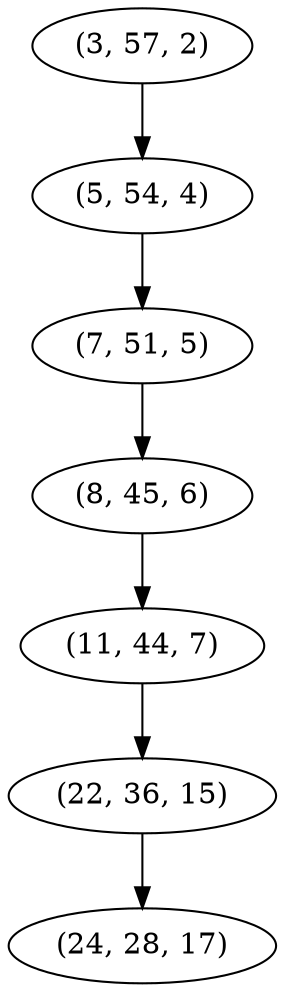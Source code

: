 digraph tree {
    "(3, 57, 2)";
    "(5, 54, 4)";
    "(7, 51, 5)";
    "(8, 45, 6)";
    "(11, 44, 7)";
    "(22, 36, 15)";
    "(24, 28, 17)";
    "(3, 57, 2)" -> "(5, 54, 4)";
    "(5, 54, 4)" -> "(7, 51, 5)";
    "(7, 51, 5)" -> "(8, 45, 6)";
    "(8, 45, 6)" -> "(11, 44, 7)";
    "(11, 44, 7)" -> "(22, 36, 15)";
    "(22, 36, 15)" -> "(24, 28, 17)";
}
